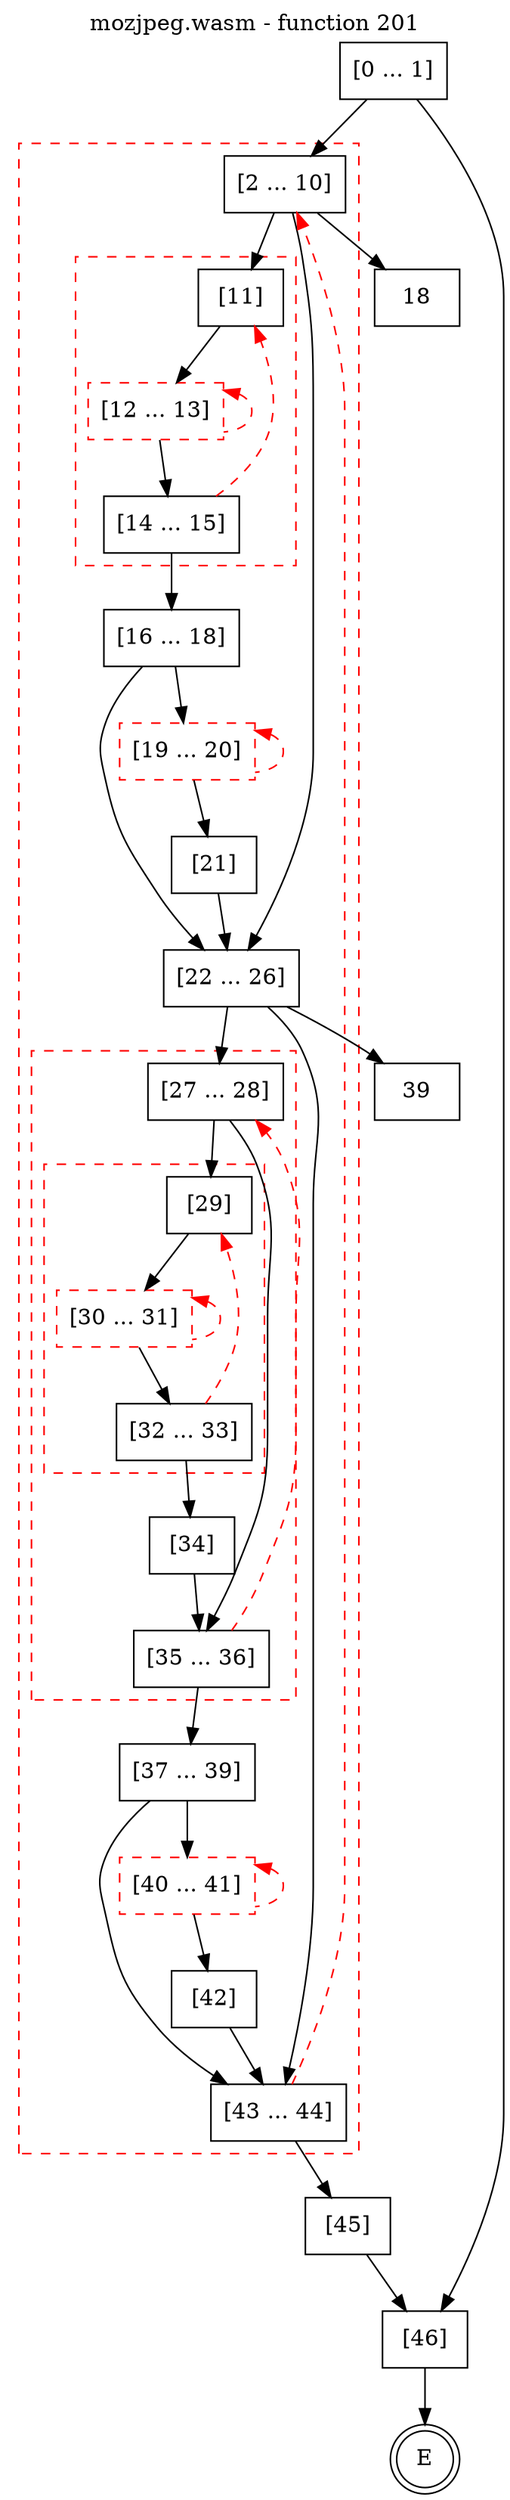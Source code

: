 digraph finite_state_machine {
    label = "mozjpeg.wasm - function 201"
    labelloc =  t
    labelfontsize = 16
    labelfontcolor = black
    labelfontname = "Helvetica"
    node [shape = doublecircle]; E ;
    node [shape = box];
    node [shape=box, color=black, style=solid] 0[label="[0 ... 1]"]
    subgraph cluster_2{
    label = "";
    style = dashed color = red;
    node [shape=box, color=black, style=solid] 2[label="[2 ... 10]"]
    subgraph cluster_11{
    label = "";
    style = dashed color = red;
    node [shape=box, color=black, style=solid] 11[label="[11]"]
    node [shape=box, color=red, style=dashed] 12[label="[12 ... 13]"]
    node [shape=box, color=black, style=solid] 14[label="[14 ... 15]"]
    }
    node [shape=box, color=black, style=solid] 16[label="[16 ... 18]"]
    node [shape=box, color=red, style=dashed] 19[label="[19 ... 20]"]
    node [shape=box, color=black, style=solid] 21[label="[21]"]
    node [shape=box, color=black, style=solid] 22[label="[22 ... 26]"]
    subgraph cluster_27{
    label = "";
    style = dashed color = red;
    node [shape=box, color=black, style=solid] 27[label="[27 ... 28]"]
    subgraph cluster_29{
    label = "";
    style = dashed color = red;
    node [shape=box, color=black, style=solid] 29[label="[29]"]
    node [shape=box, color=red, style=dashed] 30[label="[30 ... 31]"]
    node [shape=box, color=black, style=solid] 32[label="[32 ... 33]"]
    }
    node [shape=box, color=black, style=solid] 34[label="[34]"]
    node [shape=box, color=black, style=solid] 35[label="[35 ... 36]"]
    }
    node [shape=box, color=black, style=solid] 37[label="[37 ... 39]"]
    node [shape=box, color=red, style=dashed] 40[label="[40 ... 41]"]
    node [shape=box, color=black, style=solid] 42[label="[42]"]
    node [shape=box, color=black, style=solid] 43[label="[43 ... 44]"]
    }
    node [shape=box, color=black, style=solid] 45[label="[45]"]
    node [shape=box, color=black, style=solid] 46[label="[46]"]
    0 -> 2;
    0 -> 46;
    2 -> 11;
    2 -> 18;
    2 -> 22;
    11 -> 12;
    12 -> 14;
    12 -> 12[style="dashed" color="red" dir=back];
    14 -> 11[style="dashed" color="red"];
    14 -> 16;
    16 -> 19;
    16 -> 22;
    19 -> 21;
    19 -> 19[style="dashed" color="red" dir=back];
    21 -> 22;
    22 -> 27;
    22 -> 39;
    22 -> 43;
    27 -> 29;
    27 -> 35;
    29 -> 30;
    30 -> 32;
    30 -> 30[style="dashed" color="red" dir=back];
    32 -> 29[style="dashed" color="red"];
    32 -> 34;
    34 -> 35;
    35 -> 27[style="dashed" color="red"];
    35 -> 37;
    37 -> 40;
    37 -> 43;
    40 -> 42;
    40 -> 40[style="dashed" color="red" dir=back];
    42 -> 43;
    43 -> 2[style="dashed" color="red"];
    43 -> 45;
    45 -> 46;
    46 -> E;
}
